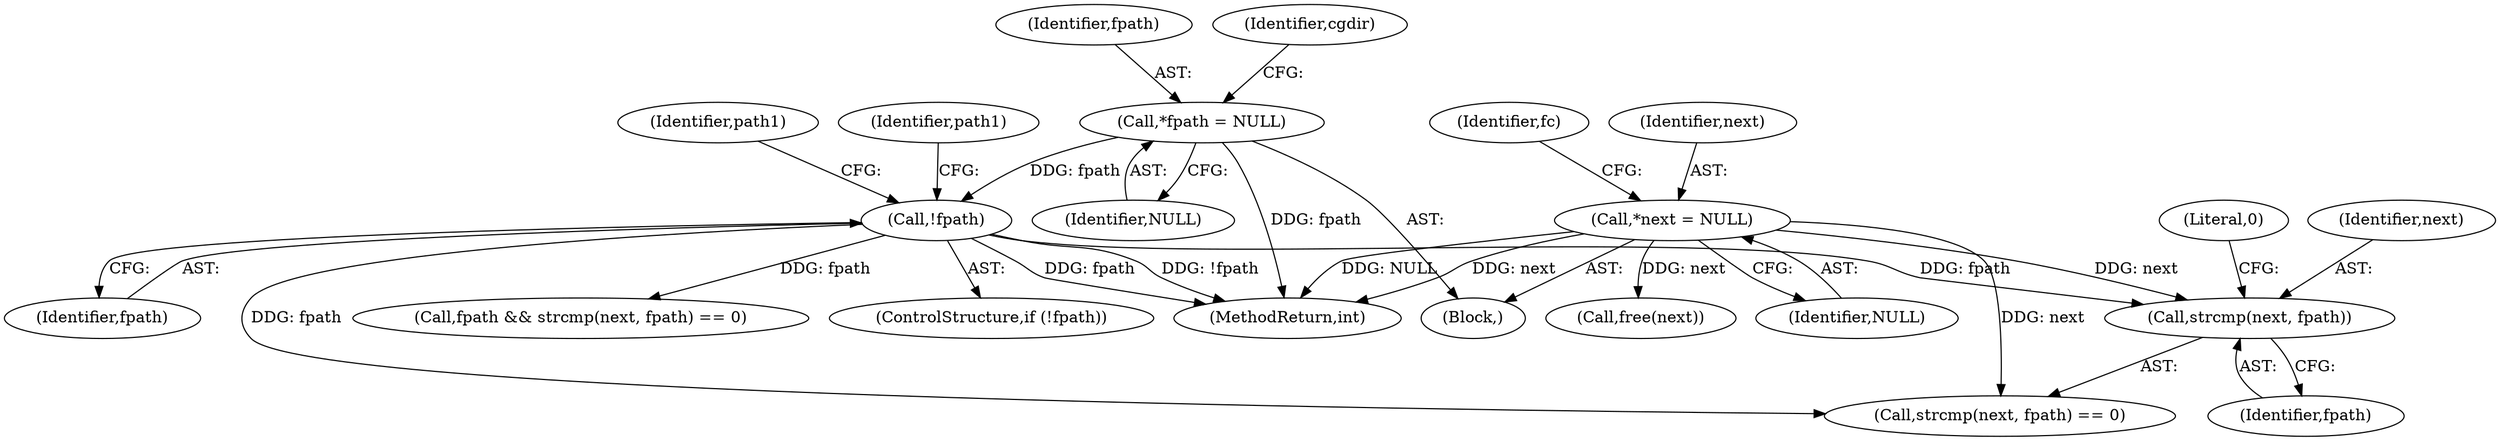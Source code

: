 digraph "0_lxcfs_a8b6c3e0537e90fba3c55910fd1b7229d54a60a7_1@API" {
"1000182" [label="(Call,strcmp(next, fpath))"];
"1000119" [label="(Call,*next = NULL)"];
"1000158" [label="(Call,!fpath)"];
"1000109" [label="(Call,*fpath = NULL)"];
"1000185" [label="(Literal,0)"];
"1000181" [label="(Call,strcmp(next, fpath) == 0)"];
"1000179" [label="(Call,fpath && strcmp(next, fpath) == 0)"];
"1000126" [label="(Identifier,fc)"];
"1000184" [label="(Identifier,fpath)"];
"1000244" [label="(Call,free(next))"];
"1000159" [label="(Identifier,fpath)"];
"1000183" [label="(Identifier,next)"];
"1000110" [label="(Identifier,fpath)"];
"1000119" [label="(Call,*next = NULL)"];
"1000158" [label="(Call,!fpath)"];
"1000248" [label="(MethodReturn,int)"];
"1000165" [label="(Identifier,path1)"];
"1000182" [label="(Call,strcmp(next, fpath))"];
"1000109" [label="(Call,*fpath = NULL)"];
"1000115" [label="(Identifier,cgdir)"];
"1000103" [label="(Block,)"];
"1000157" [label="(ControlStructure,if (!fpath))"];
"1000111" [label="(Identifier,NULL)"];
"1000121" [label="(Identifier,NULL)"];
"1000161" [label="(Identifier,path1)"];
"1000120" [label="(Identifier,next)"];
"1000182" -> "1000181"  [label="AST: "];
"1000182" -> "1000184"  [label="CFG: "];
"1000183" -> "1000182"  [label="AST: "];
"1000184" -> "1000182"  [label="AST: "];
"1000185" -> "1000182"  [label="CFG: "];
"1000119" -> "1000182"  [label="DDG: next"];
"1000158" -> "1000182"  [label="DDG: fpath"];
"1000119" -> "1000103"  [label="AST: "];
"1000119" -> "1000121"  [label="CFG: "];
"1000120" -> "1000119"  [label="AST: "];
"1000121" -> "1000119"  [label="AST: "];
"1000126" -> "1000119"  [label="CFG: "];
"1000119" -> "1000248"  [label="DDG: NULL"];
"1000119" -> "1000248"  [label="DDG: next"];
"1000119" -> "1000181"  [label="DDG: next"];
"1000119" -> "1000244"  [label="DDG: next"];
"1000158" -> "1000157"  [label="AST: "];
"1000158" -> "1000159"  [label="CFG: "];
"1000159" -> "1000158"  [label="AST: "];
"1000161" -> "1000158"  [label="CFG: "];
"1000165" -> "1000158"  [label="CFG: "];
"1000158" -> "1000248"  [label="DDG: fpath"];
"1000158" -> "1000248"  [label="DDG: !fpath"];
"1000109" -> "1000158"  [label="DDG: fpath"];
"1000158" -> "1000179"  [label="DDG: fpath"];
"1000158" -> "1000181"  [label="DDG: fpath"];
"1000109" -> "1000103"  [label="AST: "];
"1000109" -> "1000111"  [label="CFG: "];
"1000110" -> "1000109"  [label="AST: "];
"1000111" -> "1000109"  [label="AST: "];
"1000115" -> "1000109"  [label="CFG: "];
"1000109" -> "1000248"  [label="DDG: fpath"];
}
